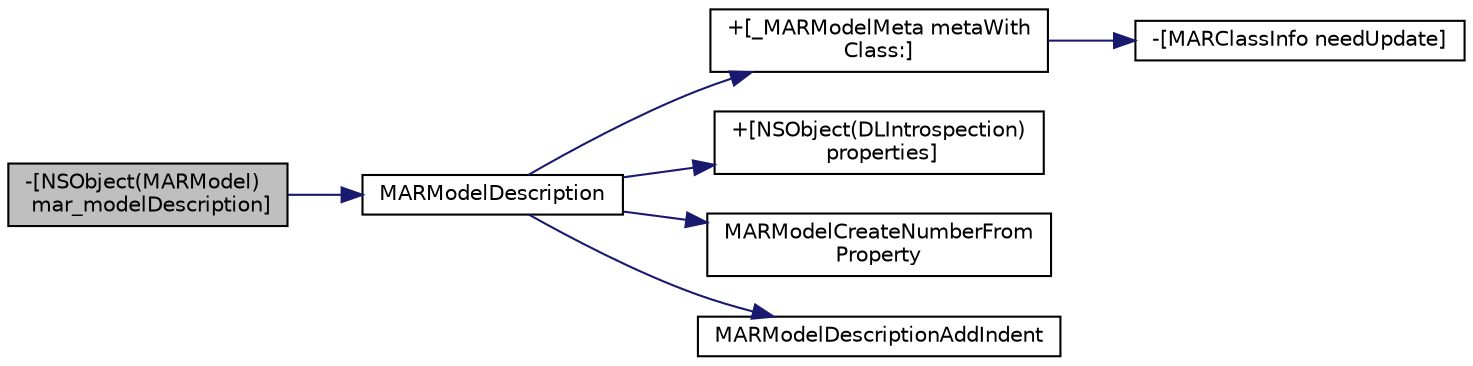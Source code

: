 digraph "-[NSObject(MARModel) mar_modelDescription]"
{
  edge [fontname="Helvetica",fontsize="10",labelfontname="Helvetica",labelfontsize="10"];
  node [fontname="Helvetica",fontsize="10",shape=record];
  rankdir="LR";
  Node6 [label="-[NSObject(MARModel)\l mar_modelDescription]",height=0.2,width=0.4,color="black", fillcolor="grey75", style="filled", fontcolor="black"];
  Node6 -> Node7 [color="midnightblue",fontsize="10",style="solid",fontname="Helvetica"];
  Node7 [label="MARModelDescription",height=0.2,width=0.4,color="black", fillcolor="white", style="filled",URL="$_n_s_object_09_m_a_r_model_8m.html#a9f2106b18b7763c0850d4782999cf25d",tooltip="Generaate a description string "];
  Node7 -> Node8 [color="midnightblue",fontsize="10",style="solid",fontname="Helvetica"];
  Node8 [label="+[_MARModelMeta metaWith\lClass:]",height=0.2,width=0.4,color="black", fillcolor="white", style="filled",URL="$interface___m_a_r_model_meta.html#a0f5be1bdc51aaf26ec0163b69b672b1e",tooltip="Returns the cached model class meta "];
  Node8 -> Node9 [color="midnightblue",fontsize="10",style="solid",fontname="Helvetica"];
  Node9 [label="-[MARClassInfo needUpdate]",height=0.2,width=0.4,color="black", fillcolor="white", style="filled",URL="$interface_m_a_r_class_info.html#ae70c6b93e18b3bb283bd5f5bcb25dae2"];
  Node7 -> Node10 [color="midnightblue",fontsize="10",style="solid",fontname="Helvetica"];
  Node10 [label="+[NSObject(DLIntrospection)\l properties]",height=0.2,width=0.4,color="black", fillcolor="white", style="filled",URL="$category_n_s_object_07_d_l_introspection_08.html#afa2db3720dc242aef02b1fb520a49e98"];
  Node7 -> Node11 [color="midnightblue",fontsize="10",style="solid",fontname="Helvetica"];
  Node11 [label="MARModelCreateNumberFrom\lProperty",height=0.2,width=0.4,color="black", fillcolor="white", style="filled",URL="$_n_s_object_09_m_a_r_model_8m.html#a599bb18a2f59274003507f6178e35192"];
  Node7 -> Node12 [color="midnightblue",fontsize="10",style="solid",fontname="Helvetica"];
  Node12 [label="MARModelDescriptionAddIndent",height=0.2,width=0.4,color="black", fillcolor="white", style="filled",URL="$_n_s_object_09_m_a_r_model_8m.html#aebf8f2bba1f6bc0884ec85468c6df682",tooltip="Add indent to string (exclude first line) "];
}
